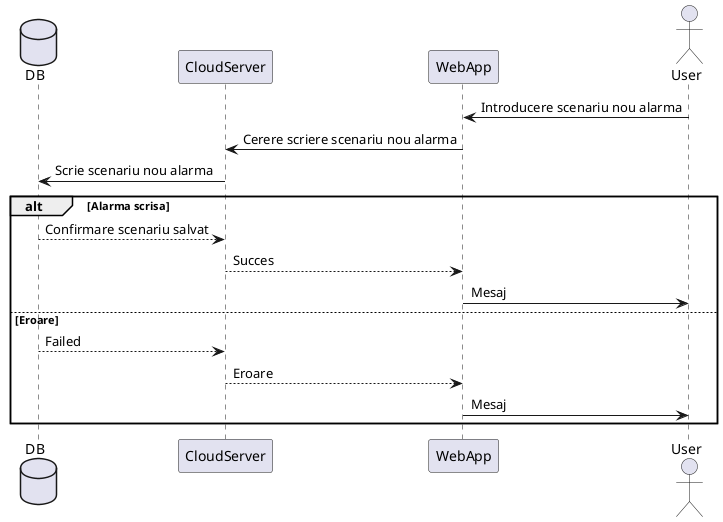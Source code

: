 @startuml Stabilire_alarma

database DB
participant CloudServer
participant WebApp
actor User

User -> WebApp: Introducere scenariu nou alarma
WebApp -> CloudServer: Cerere scriere scenariu nou alarma
CloudServer -> DB: Scrie scenariu nou alarma

alt Alarma scrisa
    DB --> CloudServer: Confirmare scenariu salvat
    CloudServer --> WebApp: Succes
    WebApp -> User: Mesaj
else Eroare
    DB --> CloudServer: Failed
    CloudServer --> WebApp: Eroare
    WebApp -> User: Mesaj
end

@enduml